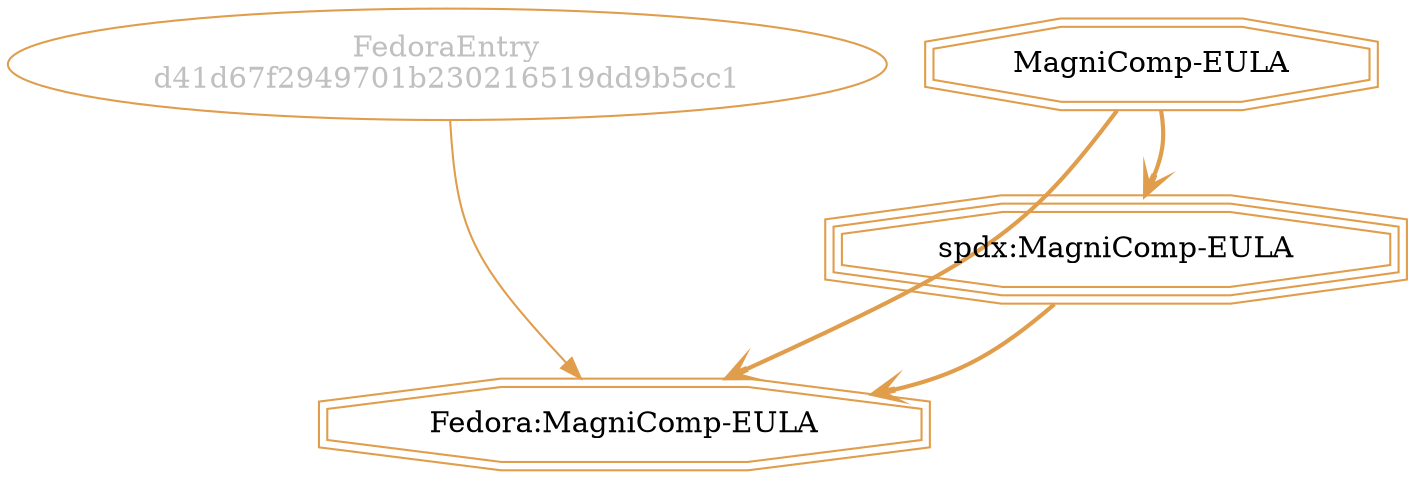 strict digraph {
    node [shape=box];
    graph [splines=curved];
    8145 [label="FedoraEntry\nd41d67f2949701b230216519dd9b5cc1"
         ,fontcolor=gray
         ,color="#e09d4b"
         ,fillcolor="beige;1"
         ,shape=ellipse];
    8146 [label="Fedora:MagniComp-EULA"
         ,color="#e09d4b"
         ,shape=doubleoctagon];
    8147 [label="MagniComp-EULA"
         ,color="#e09d4b"
         ,shape=doubleoctagon];
    8148 [label="spdx:MagniComp-EULA"
         ,color="#e09d4b"
         ,shape=tripleoctagon];
    8145 -> 8146 [weight=0.5
                 ,color="#e09d4b"];
    8147 -> 8146 [style=bold
                 ,arrowhead=vee
                 ,weight=0.7
                 ,color="#e09d4b"];
    8147 -> 8148 [style=bold
                 ,arrowhead=vee
                 ,weight=0.7
                 ,color="#e09d4b"];
    8148 -> 8146 [style=bold
                 ,arrowhead=vee
                 ,weight=0.7
                 ,color="#e09d4b"];
}
